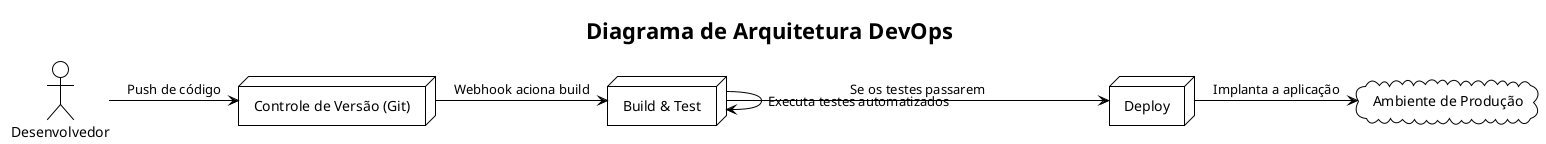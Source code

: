 '''
@startuml
!theme plain

title Diagrama de Arquitetura DevOps

actor "Desenvolvedor" as Dev

node "Controle de Versão (Git)" as Git
node "Build & Test" as Build
node "Deploy" as Deploy
cloud "Ambiente de Produção" as Prod

Dev -> Git : Push de código
Git -> Build : Webhook aciona build
Build -> Build : Executa testes automatizados
Build -> Deploy : Se os testes passarem
Deploy -> Prod : Implanta a aplicação

@enduml
'''
